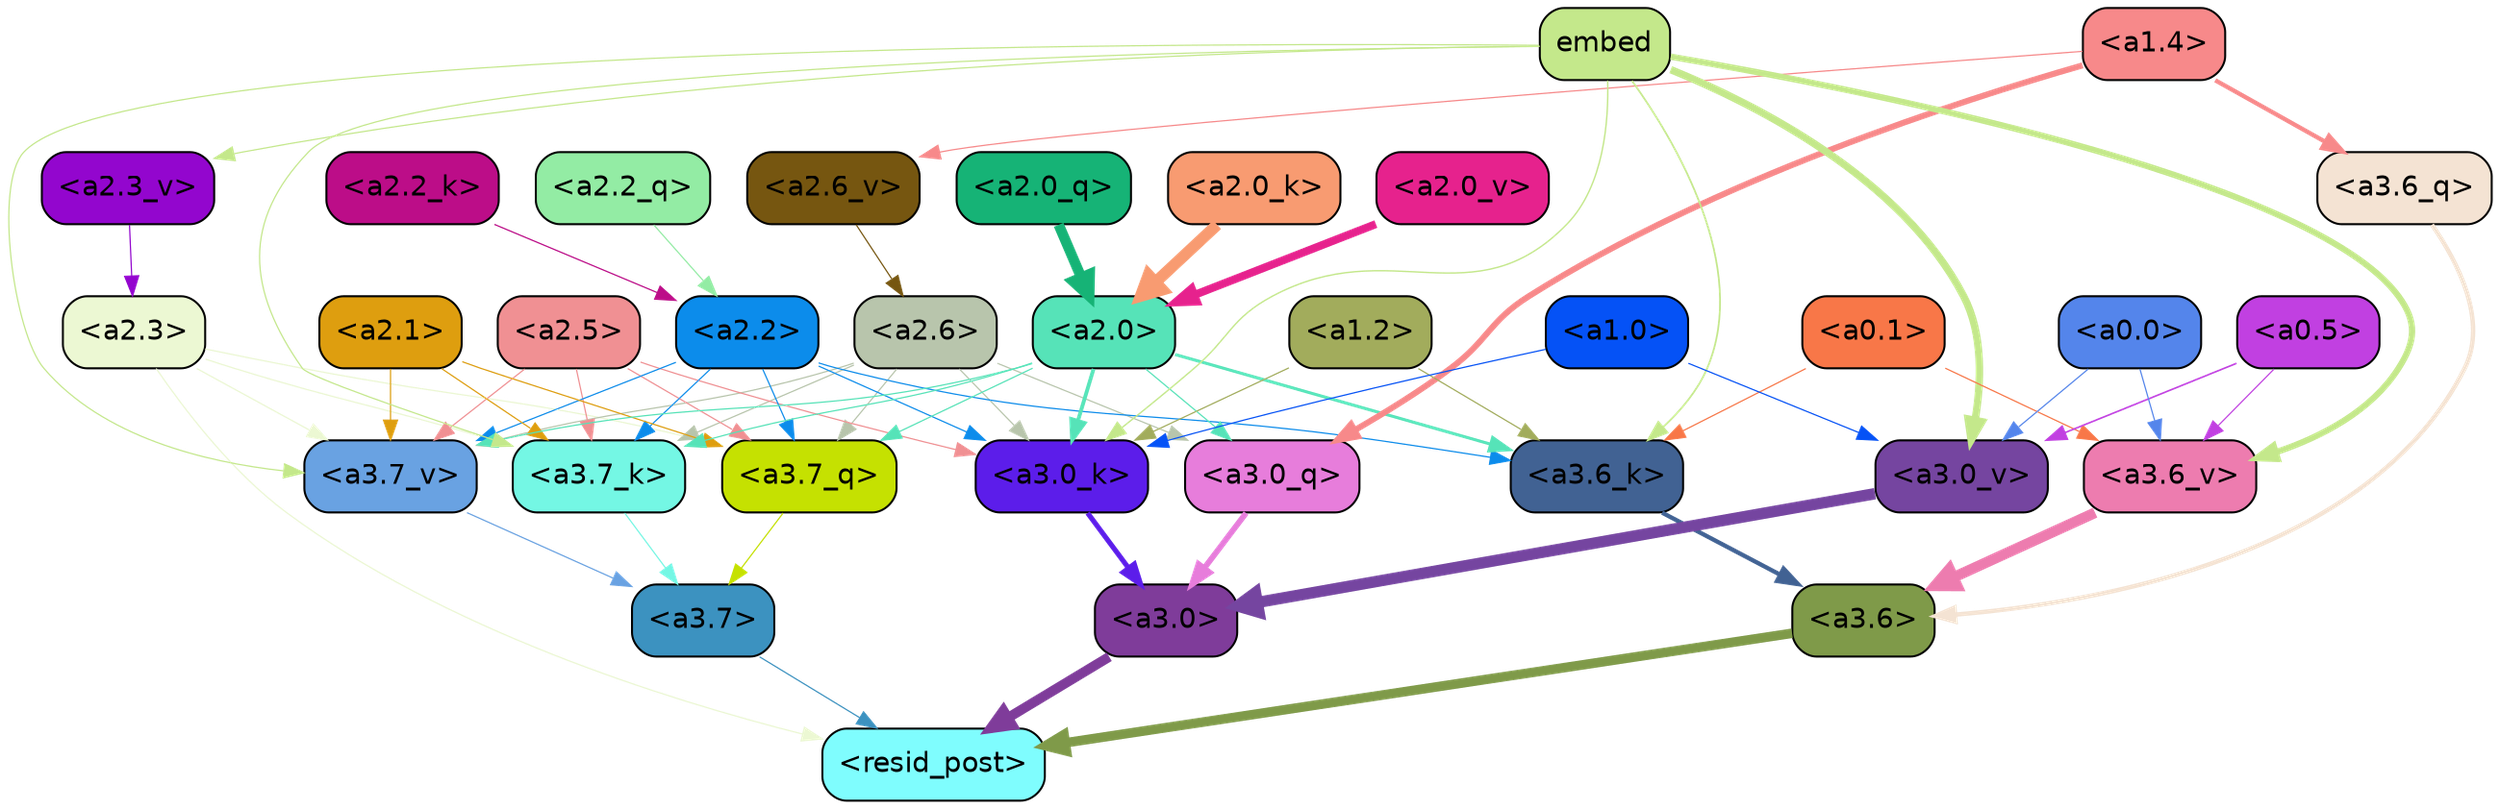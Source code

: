 strict digraph "" {
	graph [bgcolor=transparent,
		layout=dot,
		overlap=false,
		splines=true
	];
	"<a3.7>"	[color=black,
		fillcolor="#3c92c0",
		fontname=Helvetica,
		shape=box,
		style="filled, rounded"];
	"<resid_post>"	[color=black,
		fillcolor="#7ffdfe",
		fontname=Helvetica,
		shape=box,
		style="filled, rounded"];
	"<a3.7>" -> "<resid_post>"	[color="#3c92c0",
		penwidth=0.6];
	"<a3.6>"	[color=black,
		fillcolor="#7f9a49",
		fontname=Helvetica,
		shape=box,
		style="filled, rounded"];
	"<a3.6>" -> "<resid_post>"	[color="#7f9a49",
		penwidth=4.7534414529800415];
	"<a3.0>"	[color=black,
		fillcolor="#7f3c9a",
		fontname=Helvetica,
		shape=box,
		style="filled, rounded"];
	"<a3.0>" -> "<resid_post>"	[color="#7f3c9a",
		penwidth=4.898576855659485];
	"<a2.3>"	[color=black,
		fillcolor="#ecf8d3",
		fontname=Helvetica,
		shape=box,
		style="filled, rounded"];
	"<a2.3>" -> "<resid_post>"	[color="#ecf8d3",
		penwidth=0.6];
	"<a3.7_q>"	[color=black,
		fillcolor="#c5e101",
		fontname=Helvetica,
		shape=box,
		style="filled, rounded"];
	"<a2.3>" -> "<a3.7_q>"	[color="#ecf8d3",
		penwidth=0.6];
	"<a3.7_k>"	[color=black,
		fillcolor="#74f7e4",
		fontname=Helvetica,
		shape=box,
		style="filled, rounded"];
	"<a2.3>" -> "<a3.7_k>"	[color="#ecf8d3",
		penwidth=0.6];
	"<a3.7_v>"	[color=black,
		fillcolor="#69a2e2",
		fontname=Helvetica,
		shape=box,
		style="filled, rounded"];
	"<a2.3>" -> "<a3.7_v>"	[color="#ecf8d3",
		penwidth=0.6];
	"<a3.7_q>" -> "<a3.7>"	[color="#c5e101",
		penwidth=0.6];
	"<a3.6_q>"	[color=black,
		fillcolor="#f4e3d3",
		fontname=Helvetica,
		shape=box,
		style="filled, rounded"];
	"<a3.6_q>" -> "<a3.6>"	[color="#f4e3d3",
		penwidth=2.160832464694977];
	"<a3.0_q>"	[color=black,
		fillcolor="#e77ddb",
		fontname=Helvetica,
		shape=box,
		style="filled, rounded"];
	"<a3.0_q>" -> "<a3.0>"	[color="#e77ddb",
		penwidth=2.870753765106201];
	"<a3.7_k>" -> "<a3.7>"	[color="#74f7e4",
		penwidth=0.6];
	"<a3.6_k>"	[color=black,
		fillcolor="#416293",
		fontname=Helvetica,
		shape=box,
		style="filled, rounded"];
	"<a3.6_k>" -> "<a3.6>"	[color="#416293",
		penwidth=2.13908451795578];
	"<a3.0_k>"	[color=black,
		fillcolor="#5c1dea",
		fontname=Helvetica,
		shape=box,
		style="filled, rounded"];
	"<a3.0_k>" -> "<a3.0>"	[color="#5c1dea",
		penwidth=2.520303964614868];
	"<a3.7_v>" -> "<a3.7>"	[color="#69a2e2",
		penwidth=0.6];
	"<a3.6_v>"	[color=black,
		fillcolor="#ed7caf",
		fontname=Helvetica,
		shape=box,
		style="filled, rounded"];
	"<a3.6_v>" -> "<a3.6>"	[color="#ed7caf",
		penwidth=5.297133803367615];
	"<a3.0_v>"	[color=black,
		fillcolor="#7545a0",
		fontname=Helvetica,
		shape=box,
		style="filled, rounded"];
	"<a3.0_v>" -> "<a3.0>"	[color="#7545a0",
		penwidth=5.680712580680847];
	"<a2.6>"	[color=black,
		fillcolor="#b8c5ac",
		fontname=Helvetica,
		shape=box,
		style="filled, rounded"];
	"<a2.6>" -> "<a3.7_q>"	[color="#b8c5ac",
		penwidth=0.6];
	"<a2.6>" -> "<a3.0_q>"	[color="#b8c5ac",
		penwidth=0.6];
	"<a2.6>" -> "<a3.7_k>"	[color="#b8c5ac",
		penwidth=0.6];
	"<a2.6>" -> "<a3.0_k>"	[color="#b8c5ac",
		penwidth=0.6];
	"<a2.6>" -> "<a3.7_v>"	[color="#b8c5ac",
		penwidth=0.6];
	"<a2.5>"	[color=black,
		fillcolor="#f09093",
		fontname=Helvetica,
		shape=box,
		style="filled, rounded"];
	"<a2.5>" -> "<a3.7_q>"	[color="#f09093",
		penwidth=0.6];
	"<a2.5>" -> "<a3.7_k>"	[color="#f09093",
		penwidth=0.6];
	"<a2.5>" -> "<a3.0_k>"	[color="#f09093",
		penwidth=0.6];
	"<a2.5>" -> "<a3.7_v>"	[color="#f09093",
		penwidth=0.6];
	"<a2.2>"	[color=black,
		fillcolor="#0c8ceb",
		fontname=Helvetica,
		shape=box,
		style="filled, rounded"];
	"<a2.2>" -> "<a3.7_q>"	[color="#0c8ceb",
		penwidth=0.6];
	"<a2.2>" -> "<a3.7_k>"	[color="#0c8ceb",
		penwidth=0.6];
	"<a2.2>" -> "<a3.6_k>"	[color="#0c8ceb",
		penwidth=0.6];
	"<a2.2>" -> "<a3.0_k>"	[color="#0c8ceb",
		penwidth=0.6];
	"<a2.2>" -> "<a3.7_v>"	[color="#0c8ceb",
		penwidth=0.6];
	"<a2.1>"	[color=black,
		fillcolor="#de9e0f",
		fontname=Helvetica,
		shape=box,
		style="filled, rounded"];
	"<a2.1>" -> "<a3.7_q>"	[color="#de9e0f",
		penwidth=0.6];
	"<a2.1>" -> "<a3.7_k>"	[color="#de9e0f",
		penwidth=0.6];
	"<a2.1>" -> "<a3.7_v>"	[color="#de9e0f",
		penwidth=0.6];
	"<a2.0>"	[color=black,
		fillcolor="#56e3b8",
		fontname=Helvetica,
		shape=box,
		style="filled, rounded"];
	"<a2.0>" -> "<a3.7_q>"	[color="#56e3b8",
		penwidth=0.6];
	"<a2.0>" -> "<a3.0_q>"	[color="#56e3b8",
		penwidth=0.6];
	"<a2.0>" -> "<a3.7_k>"	[color="#56e3b8",
		penwidth=0.6];
	"<a2.0>" -> "<a3.6_k>"	[color="#56e3b8",
		penwidth=1.4784413101151586];
	"<a2.0>" -> "<a3.0_k>"	[color="#56e3b8",
		penwidth=1.8858084231615067];
	"<a2.0>" -> "<a3.7_v>"	[color="#56e3b8",
		penwidth=0.6];
	"<a1.4>"	[color=black,
		fillcolor="#f7898a",
		fontname=Helvetica,
		shape=box,
		style="filled, rounded"];
	"<a1.4>" -> "<a3.6_q>"	[color="#f7898a",
		penwidth=2.149975523352623];
	"<a1.4>" -> "<a3.0_q>"	[color="#f7898a",
		penwidth=3.0018038749694824];
	"<a2.6_v>"	[color=black,
		fillcolor="#765610",
		fontname=Helvetica,
		shape=box,
		style="filled, rounded"];
	"<a1.4>" -> "<a2.6_v>"	[color="#f7898a",
		penwidth=0.6];
	embed	[color=black,
		fillcolor="#c4e88b",
		fontname=Helvetica,
		shape=box,
		style="filled, rounded"];
	embed -> "<a3.7_k>"	[color="#c4e88b",
		penwidth=0.6];
	embed -> "<a3.6_k>"	[color="#c4e88b",
		penwidth=0.8552796393632889];
	embed -> "<a3.0_k>"	[color="#c4e88b",
		penwidth=0.691851794719696];
	embed -> "<a3.7_v>"	[color="#c4e88b",
		penwidth=0.6];
	embed -> "<a3.6_v>"	[color="#c4e88b",
		penwidth=3.067279100418091];
	embed -> "<a3.0_v>"	[color="#c4e88b",
		penwidth=3.6927278637886047];
	"<a2.3_v>"	[color=black,
		fillcolor="#9306ce",
		fontname=Helvetica,
		shape=box,
		style="filled, rounded"];
	embed -> "<a2.3_v>"	[color="#c4e88b",
		penwidth=0.6];
	"<a1.2>"	[color=black,
		fillcolor="#a2ac5c",
		fontname=Helvetica,
		shape=box,
		style="filled, rounded"];
	"<a1.2>" -> "<a3.6_k>"	[color="#a2ac5c",
		penwidth=0.6];
	"<a1.2>" -> "<a3.0_k>"	[color="#a2ac5c",
		penwidth=0.6];
	"<a0.1>"	[color=black,
		fillcolor="#f87748",
		fontname=Helvetica,
		shape=box,
		style="filled, rounded"];
	"<a0.1>" -> "<a3.6_k>"	[color="#f87748",
		penwidth=0.6];
	"<a0.1>" -> "<a3.6_v>"	[color="#f87748",
		penwidth=0.6];
	"<a1.0>"	[color=black,
		fillcolor="#0552f6",
		fontname=Helvetica,
		shape=box,
		style="filled, rounded"];
	"<a1.0>" -> "<a3.0_k>"	[color="#0552f6",
		penwidth=0.6];
	"<a1.0>" -> "<a3.0_v>"	[color="#0552f6",
		penwidth=0.6];
	"<a0.5>"	[color=black,
		fillcolor="#c140e1",
		fontname=Helvetica,
		shape=box,
		style="filled, rounded"];
	"<a0.5>" -> "<a3.6_v>"	[color="#c140e1",
		penwidth=0.6];
	"<a0.5>" -> "<a3.0_v>"	[color="#c140e1",
		penwidth=0.8028683364391327];
	"<a0.0>"	[color=black,
		fillcolor="#5485eb",
		fontname=Helvetica,
		shape=box,
		style="filled, rounded"];
	"<a0.0>" -> "<a3.6_v>"	[color="#5485eb",
		penwidth=0.6];
	"<a0.0>" -> "<a3.0_v>"	[color="#5485eb",
		penwidth=0.6];
	"<a2.2_q>"	[color=black,
		fillcolor="#93eca4",
		fontname=Helvetica,
		shape=box,
		style="filled, rounded"];
	"<a2.2_q>" -> "<a2.2>"	[color="#93eca4",
		penwidth=0.6];
	"<a2.0_q>"	[color=black,
		fillcolor="#16b376",
		fontname=Helvetica,
		shape=box,
		style="filled, rounded"];
	"<a2.0_q>" -> "<a2.0>"	[color="#16b376",
		penwidth=5.1847569942474365];
	"<a2.2_k>"	[color=black,
		fillcolor="#bc0d88",
		fontname=Helvetica,
		shape=box,
		style="filled, rounded"];
	"<a2.2_k>" -> "<a2.2>"	[color="#bc0d88",
		penwidth=0.6149471998214722];
	"<a2.0_k>"	[color=black,
		fillcolor="#f89b71",
		fontname=Helvetica,
		shape=box,
		style="filled, rounded"];
	"<a2.0_k>" -> "<a2.0>"	[color="#f89b71",
		penwidth=5.773491740226746];
	"<a2.6_v>" -> "<a2.6>"	[color="#765610",
		penwidth=0.6];
	"<a2.3_v>" -> "<a2.3>"	[color="#9306ce",
		penwidth=0.6];
	"<a2.0_v>"	[color=black,
		fillcolor="#e6228d",
		fontname=Helvetica,
		shape=box,
		style="filled, rounded"];
	"<a2.0_v>" -> "<a2.0>"	[color="#e6228d",
		penwidth=3.9731863737106323];
}
